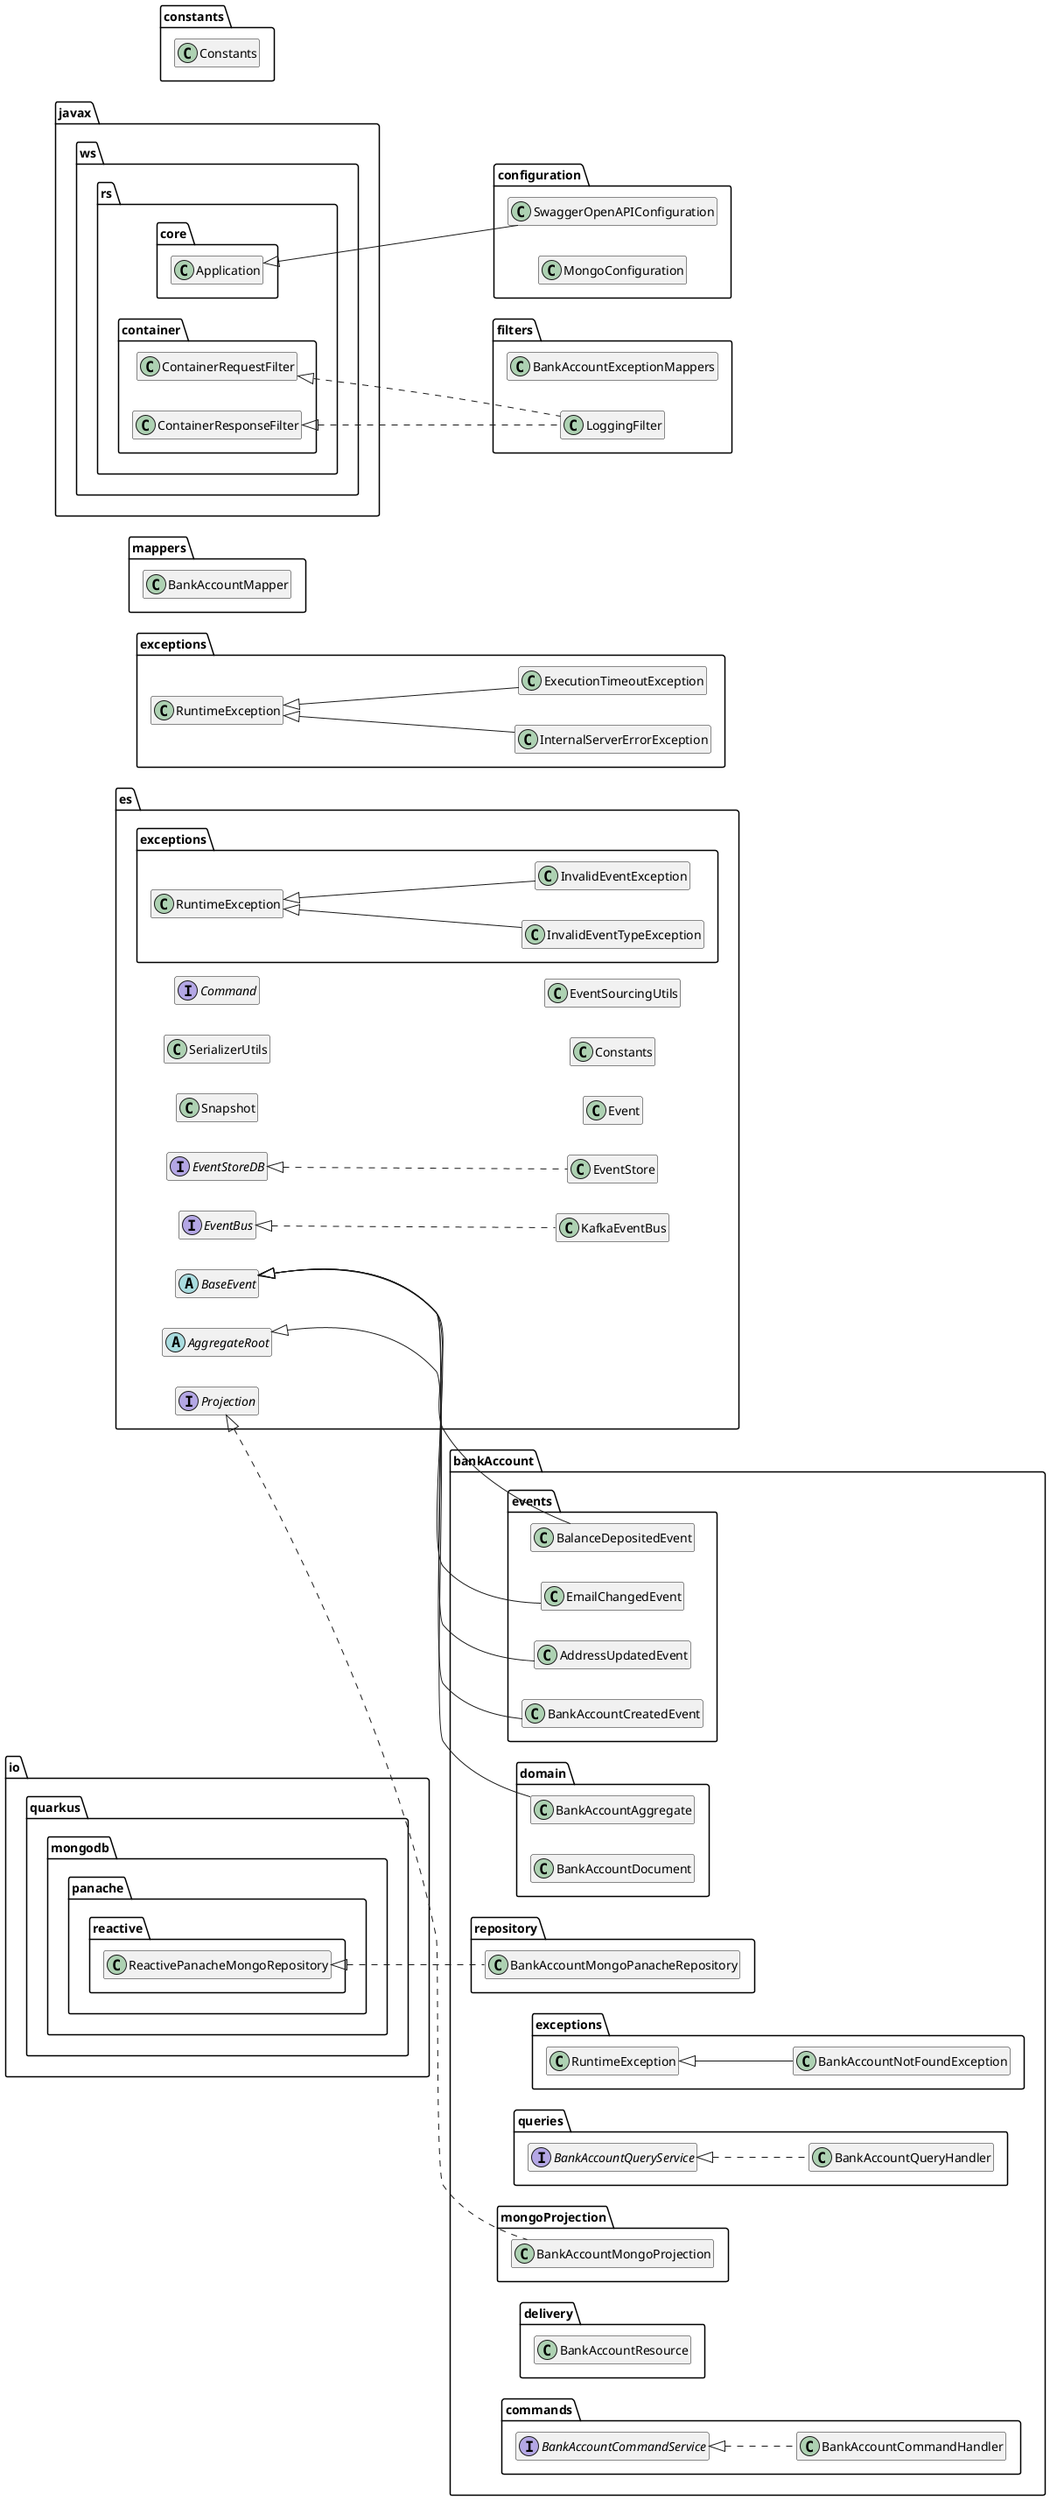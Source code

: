 @startuml
skinparam shadowing false
left to right direction
hide empty members
class bankAccount.events.AddressUpdatedEvent {
}
abstract class es.AggregateRoot {
}
class exceptions.InternalServerErrorException {
}
class es.Snapshot {
}
class bankAccount.domain.BankAccountAggregate {
}
class es.exceptions.InvalidEventTypeException {
}
class bankAccount.repository.BankAccountMongoPanacheRepository {
}
class bankAccount.events.BankAccountCreatedEvent {
}
interface es.EventStoreDB {
}
class mappers.BankAccountMapper {
}
interface es.Projection {
}
class configuration.SwaggerOpenAPIConfiguration {
}
class bankAccount.domain.BankAccountDocument {
}
class es.SerializerUtils {
}
class bankAccount.events.BalanceDepositedEvent {
}
class bankAccount.exceptions.BankAccountNotFoundException {
}
interface es.Command {
}
class es.Event {
}
class constants.Constants {
}
class bankAccount.queries.BankAccountQueryHandler {
}
abstract class es.BaseEvent {
}
interface bankAccount.queries.BankAccountQueryService {
}
class es.Constants {
}
class es.exceptions.InvalidEventException {
}
class es.EventSourcingUtils {
}
class es.EventStore {
}
class es.KafkaEventBus {
}
class bankAccount.events.EmailChangedEvent {
}
class bankAccount.mongoProjection.BankAccountMongoProjection {
}
class configuration.MongoConfiguration {
}
class bankAccount.delivery.BankAccountResource {
}
class filters.BankAccountExceptionMappers {
}
class filters.LoggingFilter {
}
class bankAccount.commands.BankAccountCommandHandler {
}
interface bankAccount.commands.BankAccountCommandService {
}
class exceptions.ExecutionTimeoutException {
}
interface es.EventBus {
}


es.BaseEvent <|-- bankAccount.events.AddressUpdatedEvent
exceptions.RuntimeException <|-- exceptions.InternalServerErrorException
es.AggregateRoot <|-- bankAccount.domain.BankAccountAggregate
es.exceptions.RuntimeException <|-- es.exceptions.InvalidEventTypeException
io.quarkus.mongodb.panache.reactive.ReactivePanacheMongoRepository <|.. bankAccount.repository.BankAccountMongoPanacheRepository
es.BaseEvent <|-- bankAccount.events.BankAccountCreatedEvent
javax.ws.rs.core.Application <|-- configuration.SwaggerOpenAPIConfiguration
es.BaseEvent <|-- bankAccount.events.BalanceDepositedEvent
bankAccount.exceptions.RuntimeException <|-- bankAccount.exceptions.BankAccountNotFoundException
bankAccount.queries.BankAccountQueryService <|.. bankAccount.queries.BankAccountQueryHandler
es.exceptions.RuntimeException <|-- es.exceptions.InvalidEventException
es.EventStoreDB <|.. es.EventStore
es.EventBus <|.. es.KafkaEventBus
es.BaseEvent <|-- bankAccount.events.EmailChangedEvent
es.Projection <|.. bankAccount.mongoProjection.BankAccountMongoProjection
javax.ws.rs.container.ContainerRequestFilter <|.. filters.LoggingFilter
javax.ws.rs.container.ContainerResponseFilter <|.. filters.LoggingFilter
bankAccount.commands.BankAccountCommandService <|.. bankAccount.commands.BankAccountCommandHandler
exceptions.RuntimeException <|-- exceptions.ExecutionTimeoutException
@enduml